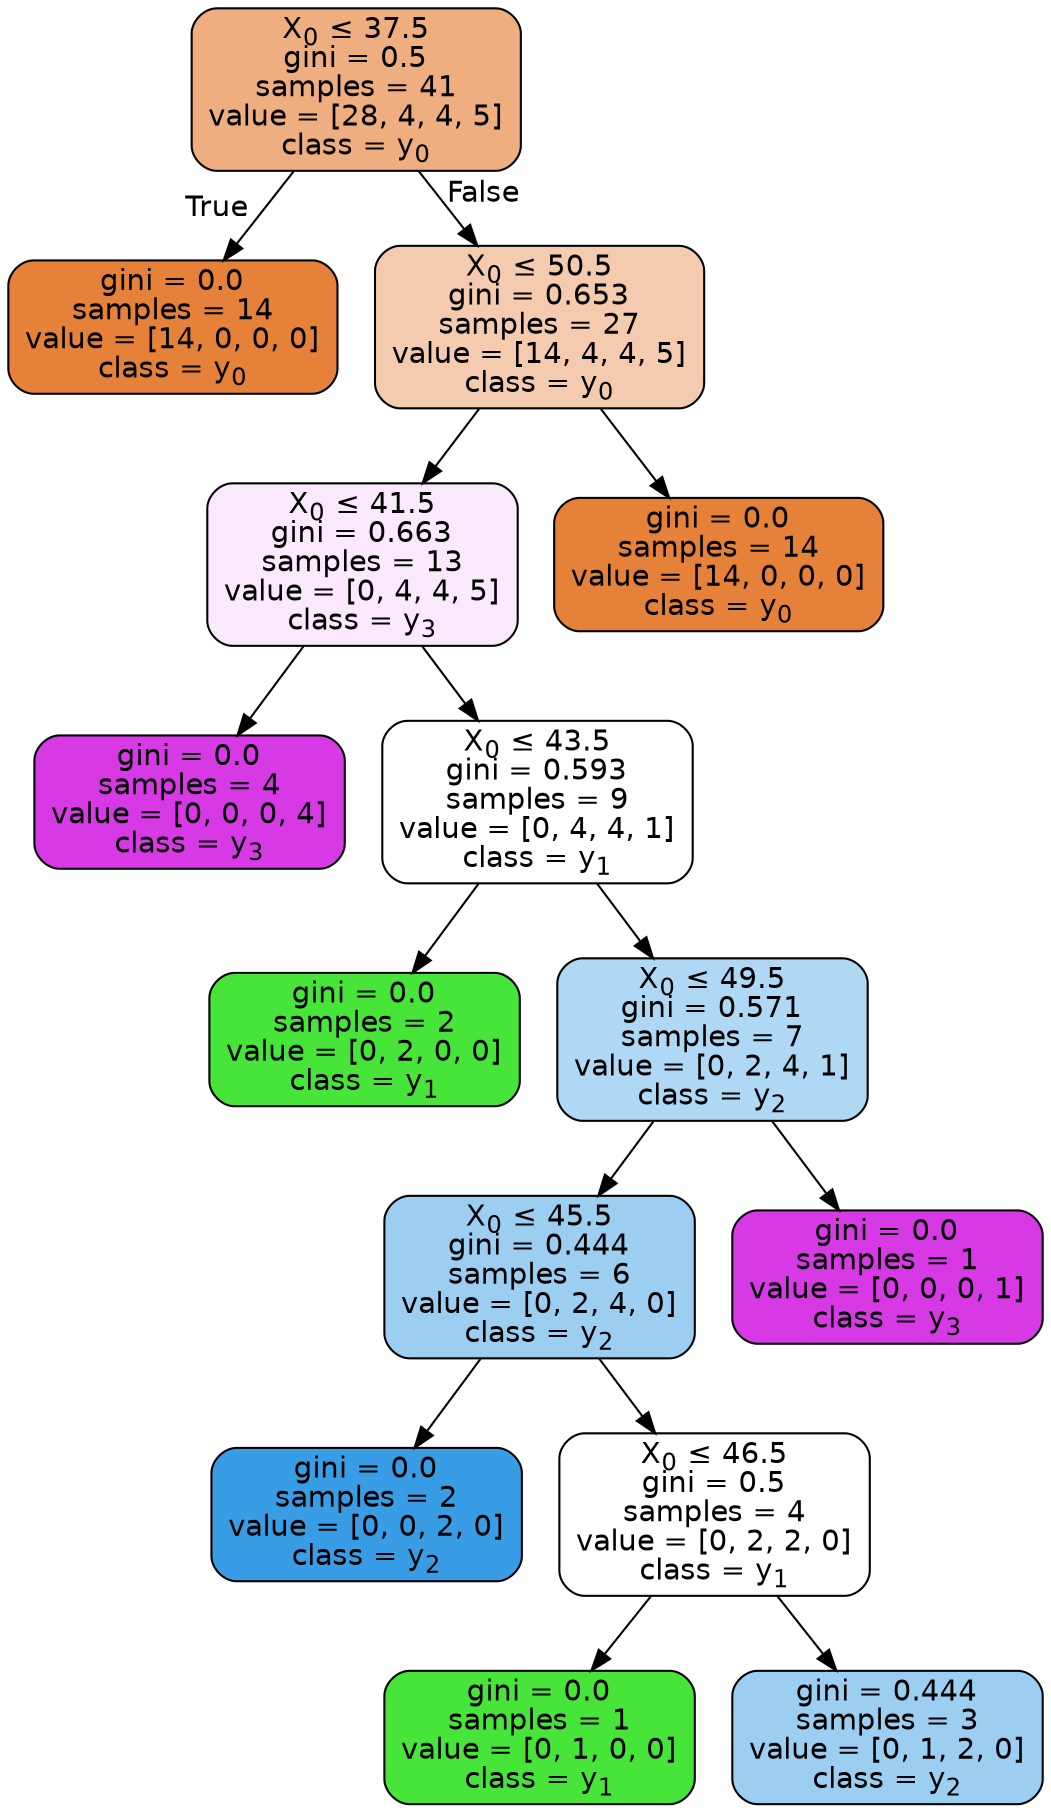 digraph Tree {
node [shape=box, style="filled, rounded", color="black", fontname=helvetica] ;
edge [fontname=helvetica] ;
0 [label=<X<SUB>0</SUB> &le; 37.5<br/>gini = 0.5<br/>samples = 41<br/>value = [28, 4, 4, 5]<br/>class = y<SUB>0</SUB>>, fillcolor="#e58139a3"] ;
1 [label=<gini = 0.0<br/>samples = 14<br/>value = [14, 0, 0, 0]<br/>class = y<SUB>0</SUB>>, fillcolor="#e58139ff"] ;
0 -> 1 [labeldistance=2.5, labelangle=45, headlabel="True"] ;
2 [label=<X<SUB>0</SUB> &le; 50.5<br/>gini = 0.653<br/>samples = 27<br/>value = [14, 4, 4, 5]<br/>class = y<SUB>0</SUB>>, fillcolor="#e5813968"] ;
0 -> 2 [labeldistance=2.5, labelangle=-45, headlabel="False"] ;
3 [label=<X<SUB>0</SUB> &le; 41.5<br/>gini = 0.663<br/>samples = 13<br/>value = [0, 4, 4, 5]<br/>class = y<SUB>3</SUB>>, fillcolor="#d739e51c"] ;
2 -> 3 ;
4 [label=<gini = 0.0<br/>samples = 4<br/>value = [0, 0, 0, 4]<br/>class = y<SUB>3</SUB>>, fillcolor="#d739e5ff"] ;
3 -> 4 ;
5 [label=<X<SUB>0</SUB> &le; 43.5<br/>gini = 0.593<br/>samples = 9<br/>value = [0, 4, 4, 1]<br/>class = y<SUB>1</SUB>>, fillcolor="#47e53900"] ;
3 -> 5 ;
6 [label=<gini = 0.0<br/>samples = 2<br/>value = [0, 2, 0, 0]<br/>class = y<SUB>1</SUB>>, fillcolor="#47e539ff"] ;
5 -> 6 ;
7 [label=<X<SUB>0</SUB> &le; 49.5<br/>gini = 0.571<br/>samples = 7<br/>value = [0, 2, 4, 1]<br/>class = y<SUB>2</SUB>>, fillcolor="#399de566"] ;
5 -> 7 ;
8 [label=<X<SUB>0</SUB> &le; 45.5<br/>gini = 0.444<br/>samples = 6<br/>value = [0, 2, 4, 0]<br/>class = y<SUB>2</SUB>>, fillcolor="#399de57f"] ;
7 -> 8 ;
9 [label=<gini = 0.0<br/>samples = 2<br/>value = [0, 0, 2, 0]<br/>class = y<SUB>2</SUB>>, fillcolor="#399de5ff"] ;
8 -> 9 ;
10 [label=<X<SUB>0</SUB> &le; 46.5<br/>gini = 0.5<br/>samples = 4<br/>value = [0, 2, 2, 0]<br/>class = y<SUB>1</SUB>>, fillcolor="#47e53900"] ;
8 -> 10 ;
11 [label=<gini = 0.0<br/>samples = 1<br/>value = [0, 1, 0, 0]<br/>class = y<SUB>1</SUB>>, fillcolor="#47e539ff"] ;
10 -> 11 ;
12 [label=<gini = 0.444<br/>samples = 3<br/>value = [0, 1, 2, 0]<br/>class = y<SUB>2</SUB>>, fillcolor="#399de57f"] ;
10 -> 12 ;
13 [label=<gini = 0.0<br/>samples = 1<br/>value = [0, 0, 0, 1]<br/>class = y<SUB>3</SUB>>, fillcolor="#d739e5ff"] ;
7 -> 13 ;
14 [label=<gini = 0.0<br/>samples = 14<br/>value = [14, 0, 0, 0]<br/>class = y<SUB>0</SUB>>, fillcolor="#e58139ff"] ;
2 -> 14 ;
}